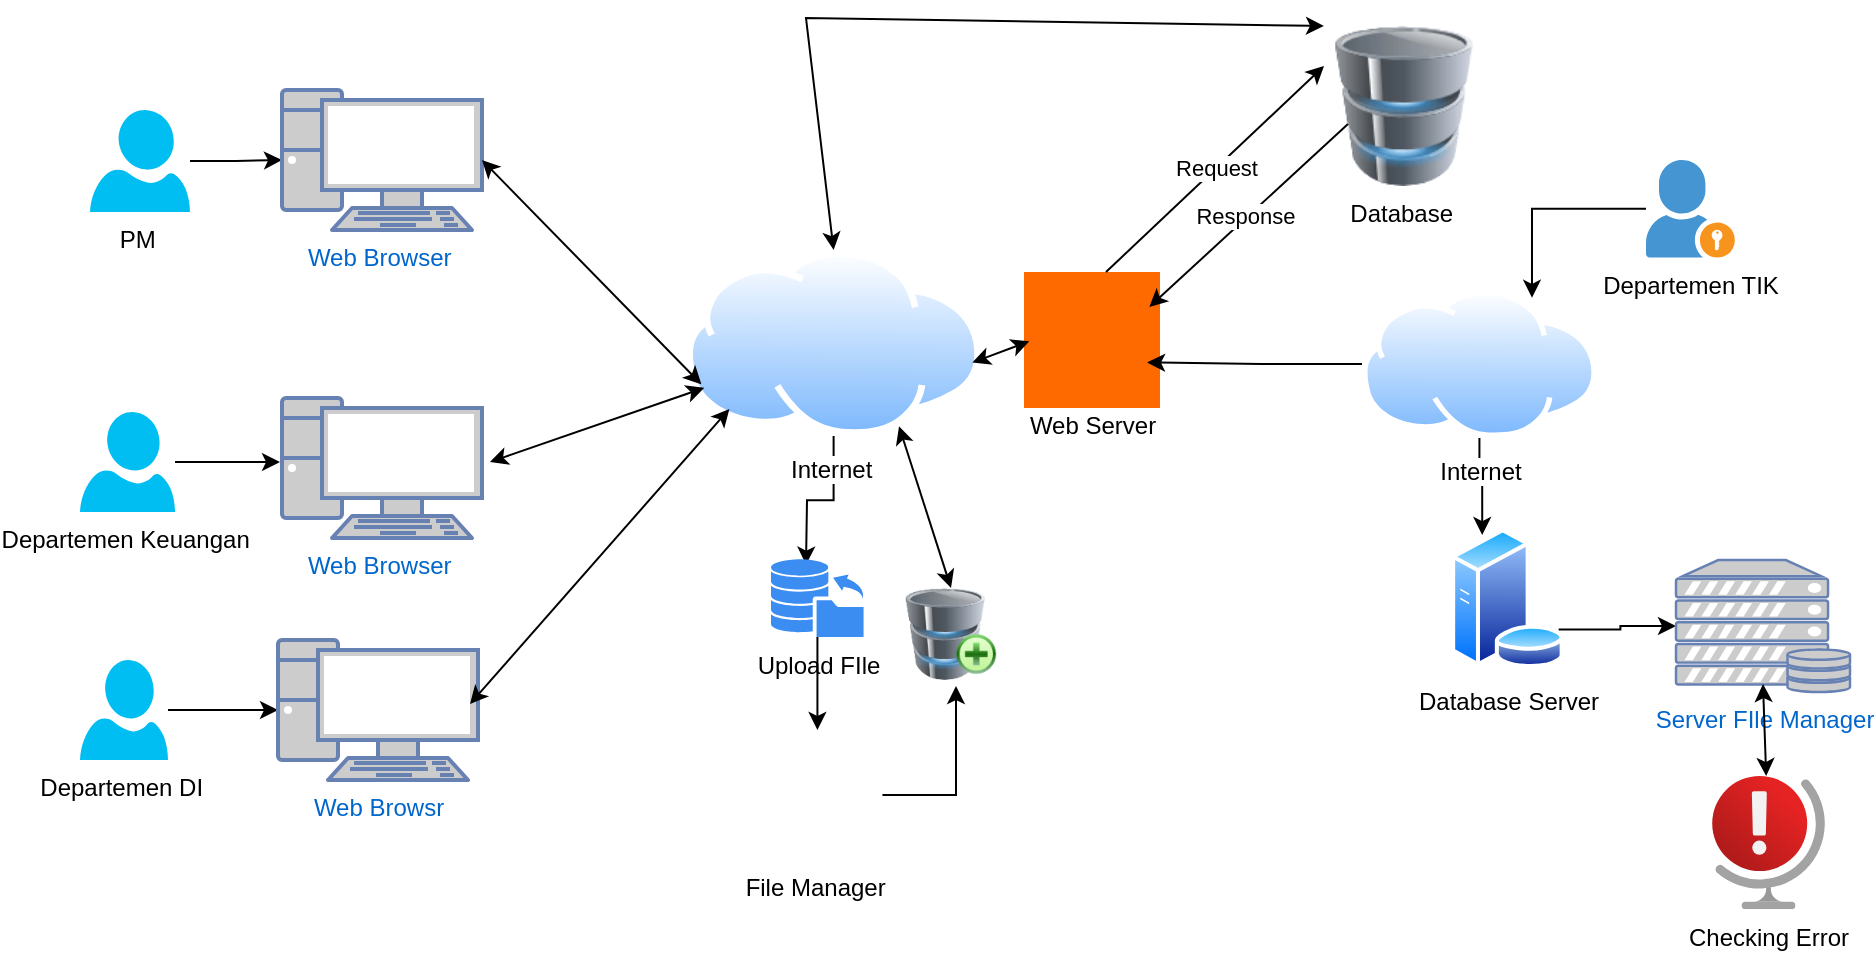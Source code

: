 <mxfile border="50" scale="3" compressed="false" locked="false" version="24.8.8">
  <diagram name="Blank" id="YmL12bMKpDGza6XwsDPr">
    <mxGraphModel dx="2123" dy="1557" grid="0" gridSize="10" guides="1" tooltips="1" connect="1" arrows="1" fold="1" page="0" pageScale="1" pageWidth="827" pageHeight="1169" background="none" math="1" shadow="0">
      <root>
        <mxCell id="X5NqExCQtvZxIxQ7pmgY-0" />
        <mxCell id="1" parent="X5NqExCQtvZxIxQ7pmgY-0" />
        <mxCell id="wmC1N9fw_VLfmZraZG7j-4" style="edgeStyle=orthogonalEdgeStyle;rounded=0;orthogonalLoop=1;jettySize=auto;html=1;" edge="1" parent="1" source="wmC1N9fw_VLfmZraZG7j-3" target="wmC1N9fw_VLfmZraZG7j-5">
          <mxGeometry relative="1" as="geometry">
            <mxPoint x="-473" y="-222" as="targetPoint" />
          </mxGeometry>
        </mxCell>
        <mxCell id="wmC1N9fw_VLfmZraZG7j-3" value="PM&amp;nbsp;" style="verticalLabelPosition=bottom;html=1;verticalAlign=top;align=center;strokeColor=none;fillColor=#00BEF2;shape=mxgraph.azure.user;" vertex="1" parent="1">
          <mxGeometry x="-576" y="-441" width="50" height="51" as="geometry" />
        </mxCell>
        <mxCell id="wmC1N9fw_VLfmZraZG7j-5" value="Web Browser&amp;nbsp;" style="fontColor=#0066CC;verticalAlign=top;verticalLabelPosition=bottom;labelPosition=center;align=center;html=1;outlineConnect=0;fillColor=#CCCCCC;strokeColor=#6881B3;gradientColor=none;gradientDirection=north;strokeWidth=2;shape=mxgraph.networks.pc;" vertex="1" parent="1">
          <mxGeometry x="-480" y="-451" width="100" height="70" as="geometry" />
        </mxCell>
        <mxCell id="wmC1N9fw_VLfmZraZG7j-32" style="edgeStyle=orthogonalEdgeStyle;rounded=0;orthogonalLoop=1;jettySize=auto;html=1;exitX=0.5;exitY=1;exitDx=0;exitDy=0;" edge="1" parent="1" source="wmC1N9fw_VLfmZraZG7j-6">
          <mxGeometry relative="1" as="geometry">
            <mxPoint x="-218" y="-213.667" as="targetPoint" />
          </mxGeometry>
        </mxCell>
        <mxCell id="wmC1N9fw_VLfmZraZG7j-6" value="Internet&amp;nbsp;" style="image;aspect=fixed;perimeter=ellipsePerimeter;html=1;align=center;shadow=0;dashed=0;spacingTop=3;image=img/lib/active_directory/internet_cloud.svg;" vertex="1" parent="1">
          <mxGeometry x="-278" y="-371" width="147.61" height="93" as="geometry" />
        </mxCell>
        <mxCell id="wmC1N9fw_VLfmZraZG7j-7" value="" style="endArrow=classic;startArrow=classic;html=1;rounded=0;exitX=1;exitY=0.5;exitDx=0;exitDy=0;exitPerimeter=0;entryX=0;entryY=0.75;entryDx=0;entryDy=0;" edge="1" parent="1" source="wmC1N9fw_VLfmZraZG7j-5" target="wmC1N9fw_VLfmZraZG7j-6">
          <mxGeometry width="50" height="50" relative="1" as="geometry">
            <mxPoint x="-377" y="-238" as="sourcePoint" />
            <mxPoint x="-284" y="-324" as="targetPoint" />
          </mxGeometry>
        </mxCell>
        <mxCell id="wmC1N9fw_VLfmZraZG7j-10" value="" style="edgeStyle=orthogonalEdgeStyle;rounded=0;orthogonalLoop=1;jettySize=auto;html=1;" edge="1" parent="1" source="wmC1N9fw_VLfmZraZG7j-8">
          <mxGeometry relative="1" as="geometry">
            <mxPoint x="-481" y="-265" as="targetPoint" />
          </mxGeometry>
        </mxCell>
        <mxCell id="wmC1N9fw_VLfmZraZG7j-8" value="Departemen Keuangan&amp;nbsp;" style="verticalLabelPosition=bottom;html=1;verticalAlign=top;align=center;strokeColor=none;fillColor=#00BEF2;shape=mxgraph.azure.user;" vertex="1" parent="1">
          <mxGeometry x="-581" y="-290" width="47.5" height="50" as="geometry" />
        </mxCell>
        <mxCell id="wmC1N9fw_VLfmZraZG7j-11" value="Web Browser&amp;nbsp;" style="fontColor=#0066CC;verticalAlign=top;verticalLabelPosition=bottom;labelPosition=center;align=center;html=1;outlineConnect=0;fillColor=#CCCCCC;strokeColor=#6881B3;gradientColor=none;gradientDirection=north;strokeWidth=2;shape=mxgraph.networks.pc;" vertex="1" parent="1">
          <mxGeometry x="-480" y="-297" width="100" height="70" as="geometry" />
        </mxCell>
        <mxCell id="wmC1N9fw_VLfmZraZG7j-13" value="" style="endArrow=classic;startArrow=classic;html=1;rounded=0;" edge="1" parent="1" target="wmC1N9fw_VLfmZraZG7j-6">
          <mxGeometry width="50" height="50" relative="1" as="geometry">
            <mxPoint x="-376" y="-265" as="sourcePoint" />
            <mxPoint x="-260" y="-202" as="targetPoint" />
          </mxGeometry>
        </mxCell>
        <mxCell id="wmC1N9fw_VLfmZraZG7j-16" value="" style="edgeStyle=orthogonalEdgeStyle;rounded=0;orthogonalLoop=1;jettySize=auto;html=1;" edge="1" parent="1" source="wmC1N9fw_VLfmZraZG7j-14" target="wmC1N9fw_VLfmZraZG7j-15">
          <mxGeometry relative="1" as="geometry" />
        </mxCell>
        <mxCell id="wmC1N9fw_VLfmZraZG7j-14" value="Departemen DI&amp;nbsp;" style="verticalLabelPosition=bottom;html=1;verticalAlign=top;align=center;strokeColor=none;fillColor=#00BEF2;shape=mxgraph.azure.user;" vertex="1" parent="1">
          <mxGeometry x="-581" y="-166" width="44" height="50" as="geometry" />
        </mxCell>
        <mxCell id="wmC1N9fw_VLfmZraZG7j-15" value="Web Browsr" style="fontColor=#0066CC;verticalAlign=top;verticalLabelPosition=bottom;labelPosition=center;align=center;html=1;outlineConnect=0;fillColor=#CCCCCC;strokeColor=#6881B3;gradientColor=none;gradientDirection=north;strokeWidth=2;shape=mxgraph.networks.pc;" vertex="1" parent="1">
          <mxGeometry x="-482" y="-176" width="100" height="70" as="geometry" />
        </mxCell>
        <mxCell id="wmC1N9fw_VLfmZraZG7j-17" value="" style="endArrow=classic;startArrow=classic;html=1;rounded=0;entryX=0;entryY=1;entryDx=0;entryDy=0;" edge="1" parent="1" target="wmC1N9fw_VLfmZraZG7j-6">
          <mxGeometry width="50" height="50" relative="1" as="geometry">
            <mxPoint x="-386" y="-144" as="sourcePoint" />
            <mxPoint x="-278" y="-191" as="targetPoint" />
          </mxGeometry>
        </mxCell>
        <mxCell id="wmC1N9fw_VLfmZraZG7j-18" value="&lt;div&gt;&lt;br&gt;&lt;/div&gt;&lt;div&gt;&lt;br&gt;&lt;/div&gt;&lt;div&gt;&lt;br&gt;&lt;/div&gt;&lt;div&gt;&lt;br&gt;&lt;/div&gt;&lt;div&gt;&lt;br&gt;&lt;/div&gt;&lt;div&gt;&lt;br&gt;&lt;/div&gt;&lt;div&gt;Web Server&lt;/div&gt;" style="points=[];aspect=fixed;html=1;align=center;shadow=0;dashed=0;fillColor=#FF6A00;strokeColor=none;shape=mxgraph.alibaba_cloud.domain;" vertex="1" parent="1">
          <mxGeometry x="-109" y="-360" width="68" height="68" as="geometry" />
        </mxCell>
        <mxCell id="wmC1N9fw_VLfmZraZG7j-20" value="" style="endArrow=classic;startArrow=classic;html=1;rounded=0;entryX=0.039;entryY=0.51;entryDx=0;entryDy=0;entryPerimeter=0;exitX=0.97;exitY=0.605;exitDx=0;exitDy=0;exitPerimeter=0;" edge="1" parent="1" source="wmC1N9fw_VLfmZraZG7j-6" target="wmC1N9fw_VLfmZraZG7j-18">
          <mxGeometry width="50" height="50" relative="1" as="geometry">
            <mxPoint x="-179" y="-83" as="sourcePoint" />
            <mxPoint x="-54" y="-246" as="targetPoint" />
          </mxGeometry>
        </mxCell>
        <mxCell id="wmC1N9fw_VLfmZraZG7j-22" value="Database&amp;nbsp;" style="image;html=1;image=img/lib/clip_art/computers/Database_128x128.png" vertex="1" parent="1">
          <mxGeometry x="41" y="-483" width="80" height="80" as="geometry" />
        </mxCell>
        <mxCell id="wmC1N9fw_VLfmZraZG7j-27" value="Response&amp;nbsp;" style="endArrow=classic;html=1;rounded=0;entryX=0.922;entryY=0.257;entryDx=0;entryDy=0;entryPerimeter=0;" edge="1" parent="1" target="wmC1N9fw_VLfmZraZG7j-18">
          <mxGeometry width="50" height="50" relative="1" as="geometry">
            <mxPoint x="53" y="-434" as="sourcePoint" />
            <mxPoint x="-53" y="-358" as="targetPoint" />
          </mxGeometry>
        </mxCell>
        <mxCell id="wmC1N9fw_VLfmZraZG7j-28" value="Request" style="endArrow=classic;html=1;rounded=0;entryX=0;entryY=0.25;entryDx=0;entryDy=0;" edge="1" parent="1" target="wmC1N9fw_VLfmZraZG7j-22">
          <mxGeometry width="50" height="50" relative="1" as="geometry">
            <mxPoint x="-68" y="-360" as="sourcePoint" />
            <mxPoint x="-18" y="-410" as="targetPoint" />
          </mxGeometry>
        </mxCell>
        <mxCell id="wmC1N9fw_VLfmZraZG7j-31" value="" style="endArrow=classic;startArrow=classic;html=1;rounded=0;exitX=0.5;exitY=0;exitDx=0;exitDy=0;entryX=0;entryY=0;entryDx=0;entryDy=0;" edge="1" parent="1" source="wmC1N9fw_VLfmZraZG7j-6" target="wmC1N9fw_VLfmZraZG7j-22">
          <mxGeometry width="50" height="50" relative="1" as="geometry">
            <mxPoint x="-87" y="-133" as="sourcePoint" />
            <mxPoint x="81" y="-483" as="targetPoint" />
            <Array as="points">
              <mxPoint x="-218" y="-487" />
            </Array>
          </mxGeometry>
        </mxCell>
        <mxCell id="wmC1N9fw_VLfmZraZG7j-36" style="edgeStyle=orthogonalEdgeStyle;rounded=0;orthogonalLoop=1;jettySize=auto;html=1;" edge="1" parent="1" source="wmC1N9fw_VLfmZraZG7j-34" target="wmC1N9fw_VLfmZraZG7j-35">
          <mxGeometry relative="1" as="geometry" />
        </mxCell>
        <mxCell id="wmC1N9fw_VLfmZraZG7j-34" value="Upload FIle" style="sketch=0;html=1;aspect=fixed;strokeColor=none;shadow=0;fillColor=#3B8DF1;verticalAlign=top;labelPosition=center;verticalLabelPosition=bottom;shape=mxgraph.gcp2.database_uploading" vertex="1" parent="1">
          <mxGeometry x="-235.5" y="-216.5" width="46.43" height="39" as="geometry" />
        </mxCell>
        <mxCell id="wmC1N9fw_VLfmZraZG7j-45" style="edgeStyle=orthogonalEdgeStyle;rounded=0;orthogonalLoop=1;jettySize=auto;html=1;exitX=1;exitY=0.5;exitDx=0;exitDy=0;" edge="1" parent="1" source="wmC1N9fw_VLfmZraZG7j-35">
          <mxGeometry relative="1" as="geometry">
            <mxPoint x="-143" y="-153" as="targetPoint" />
            <Array as="points">
              <mxPoint x="-143" y="-98" />
            </Array>
          </mxGeometry>
        </mxCell>
        <mxCell id="wmC1N9fw_VLfmZraZG7j-35" value="File Manager&amp;nbsp;" style="shape=image;html=1;verticalAlign=top;verticalLabelPosition=bottom;labelBackgroundColor=#ffffff;imageAspect=0;aspect=fixed;image=https://cdn2.iconfinder.com/data/icons/crystalproject/128x128/apps/file-manager.png" vertex="1" parent="1">
          <mxGeometry x="-244.78" y="-131" width="65" height="65" as="geometry" />
        </mxCell>
        <mxCell id="wmC1N9fw_VLfmZraZG7j-39" style="edgeStyle=orthogonalEdgeStyle;rounded=0;orthogonalLoop=1;jettySize=auto;html=1;entryX=0.75;entryY=0;entryDx=0;entryDy=0;" edge="1" parent="1" source="wmC1N9fw_VLfmZraZG7j-37" target="wmC1N9fw_VLfmZraZG7j-38">
          <mxGeometry relative="1" as="geometry" />
        </mxCell>
        <mxCell id="wmC1N9fw_VLfmZraZG7j-37" value="Departemen TIK" style="shadow=0;dashed=0;html=1;strokeColor=none;fillColor=#4495D1;labelPosition=center;verticalLabelPosition=bottom;verticalAlign=top;align=center;outlineConnect=0;shape=mxgraph.veeam.portal_admin;" vertex="1" parent="1">
          <mxGeometry x="202" y="-416" width="44.4" height="48.8" as="geometry" />
        </mxCell>
        <mxCell id="wmC1N9fw_VLfmZraZG7j-43" style="edgeStyle=orthogonalEdgeStyle;rounded=0;orthogonalLoop=1;jettySize=auto;html=1;exitX=0.5;exitY=1;exitDx=0;exitDy=0;entryX=0.25;entryY=0;entryDx=0;entryDy=0;" edge="1" parent="1" source="wmC1N9fw_VLfmZraZG7j-38" target="wmC1N9fw_VLfmZraZG7j-40">
          <mxGeometry relative="1" as="geometry" />
        </mxCell>
        <mxCell id="wmC1N9fw_VLfmZraZG7j-38" value="Internet" style="image;aspect=fixed;perimeter=ellipsePerimeter;html=1;align=center;shadow=0;dashed=0;spacingTop=3;image=img/lib/active_directory/internet_cloud.svg;" vertex="1" parent="1">
          <mxGeometry x="60" y="-351" width="117.43" height="73.98" as="geometry" />
        </mxCell>
        <mxCell id="wmC1N9fw_VLfmZraZG7j-40" value="Database Server" style="image;aspect=fixed;perimeter=ellipsePerimeter;html=1;align=center;shadow=0;dashed=0;spacingTop=3;image=img/lib/active_directory/database_server.svg;" vertex="1" parent="1">
          <mxGeometry x="104" y="-232" width="57.4" height="70" as="geometry" />
        </mxCell>
        <mxCell id="wmC1N9fw_VLfmZraZG7j-41" style="edgeStyle=orthogonalEdgeStyle;rounded=0;orthogonalLoop=1;jettySize=auto;html=1;entryX=0.905;entryY=0.665;entryDx=0;entryDy=0;entryPerimeter=0;" edge="1" parent="1" source="wmC1N9fw_VLfmZraZG7j-38" target="wmC1N9fw_VLfmZraZG7j-18">
          <mxGeometry relative="1" as="geometry" />
        </mxCell>
        <mxCell id="wmC1N9fw_VLfmZraZG7j-42" style="edgeStyle=orthogonalEdgeStyle;rounded=0;orthogonalLoop=1;jettySize=auto;html=1;exitX=1;exitY=0.75;exitDx=0;exitDy=0;entryX=0;entryY=0.5;entryDx=0;entryDy=0;entryPerimeter=0;" edge="1" parent="1" source="wmC1N9fw_VLfmZraZG7j-40" target="wmC1N9fw_VLfmZraZG7j-48">
          <mxGeometry relative="1" as="geometry" />
        </mxCell>
        <mxCell id="wmC1N9fw_VLfmZraZG7j-44" value="" style="image;html=1;image=img/lib/clip_art/computers/Database_Add_128x128.png" vertex="1" parent="1">
          <mxGeometry x="-173" y="-202" width="55" height="46" as="geometry" />
        </mxCell>
        <mxCell id="wmC1N9fw_VLfmZraZG7j-47" value="" style="endArrow=classic;startArrow=classic;html=1;rounded=0;exitX=0.75;exitY=1;exitDx=0;exitDy=0;entryX=0.5;entryY=0;entryDx=0;entryDy=0;" edge="1" parent="1" source="wmC1N9fw_VLfmZraZG7j-6" target="wmC1N9fw_VLfmZraZG7j-44">
          <mxGeometry width="50" height="50" relative="1" as="geometry">
            <mxPoint x="-87" y="-133" as="sourcePoint" />
            <mxPoint x="-37" y="-183" as="targetPoint" />
          </mxGeometry>
        </mxCell>
        <mxCell id="wmC1N9fw_VLfmZraZG7j-48" value="Server FIle Manager" style="fontColor=#0066CC;verticalAlign=top;verticalLabelPosition=bottom;labelPosition=center;align=center;html=1;outlineConnect=0;fillColor=#CCCCCC;strokeColor=#6881B3;gradientColor=none;gradientDirection=north;strokeWidth=2;shape=mxgraph.networks.server_storage;" vertex="1" parent="1">
          <mxGeometry x="217" y="-216" width="87" height="66" as="geometry" />
        </mxCell>
        <mxCell id="wmC1N9fw_VLfmZraZG7j-50" value="Checking Error" style="image;aspect=fixed;html=1;points=[];align=center;fontSize=12;image=img/lib/azure2/general/Globe_Error.svg;" vertex="1" parent="1">
          <mxGeometry x="235" y="-108" width="56.5" height="66.59" as="geometry" />
        </mxCell>
        <mxCell id="wmC1N9fw_VLfmZraZG7j-54" value="" style="endArrow=classic;startArrow=classic;html=1;rounded=0;entryX=0.5;entryY=0.94;entryDx=0;entryDy=0;entryPerimeter=0;" edge="1" parent="1" source="wmC1N9fw_VLfmZraZG7j-50" target="wmC1N9fw_VLfmZraZG7j-48">
          <mxGeometry width="50" height="50" relative="1" as="geometry">
            <mxPoint x="-83" y="-126" as="sourcePoint" />
            <mxPoint x="-33" y="-176" as="targetPoint" />
          </mxGeometry>
        </mxCell>
      </root>
    </mxGraphModel>
  </diagram>
</mxfile>
